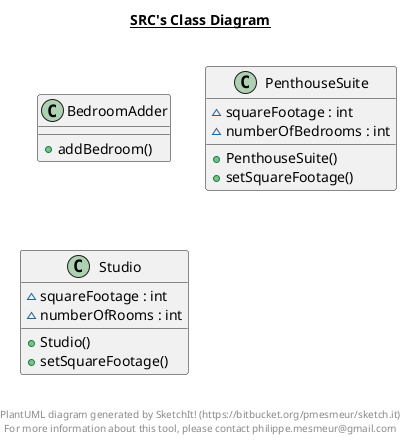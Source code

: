 @startuml

title __SRC's Class Diagram__\n


    class BedroomAdder {
        + addBedroom()
    }
    class PenthouseSuite {
        ~ squareFootage : int
        ~ numberOfBedrooms : int
        + PenthouseSuite()
        + setSquareFootage()
    }
    class Studio {
        ~ squareFootage : int
        ~ numberOfRooms : int
        + Studio()
        + setSquareFootage()
    }




right footer


PlantUML diagram generated by SketchIt! (https://bitbucket.org/pmesmeur/sketch.it)
For more information about this tool, please contact philippe.mesmeur@gmail.com
endfooter

@enduml
